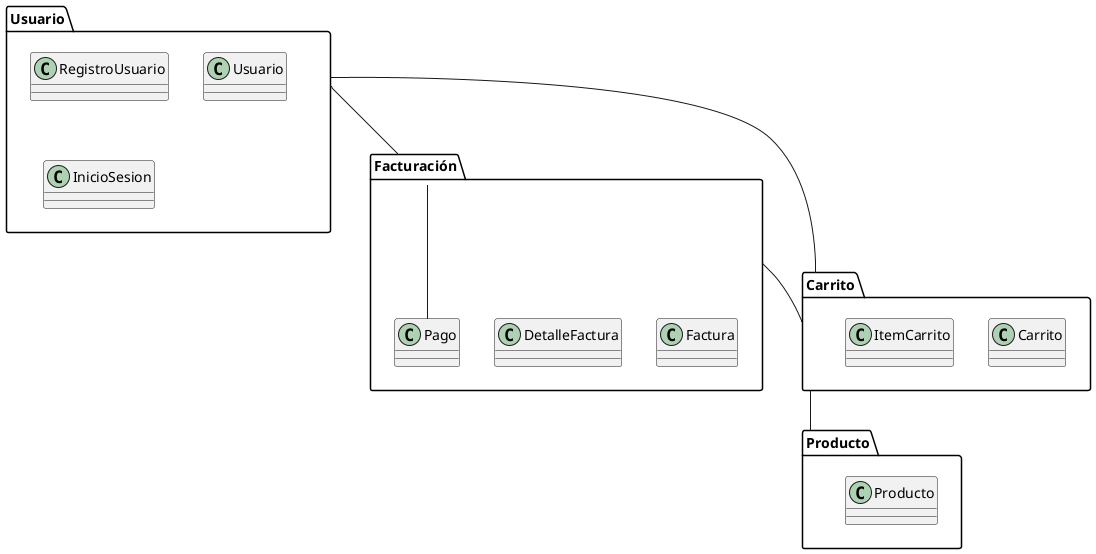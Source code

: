 @startuml Diagrama_Paquetes

package "Usuario" {
    class RegistroUsuario
    class Usuario
    class InicioSesion
}

package "Carrito" {
    class Carrito
    class ItemCarrito
}

package "Facturación" {
    class Factura
    class DetalleFactura
    class Pago
}

package "Producto" {
    class Producto
}

Usuario -- Carrito
Carrito -- Producto
Facturación -- Carrito
Facturación -- Pago
Usuario -- Facturación

@enduml

